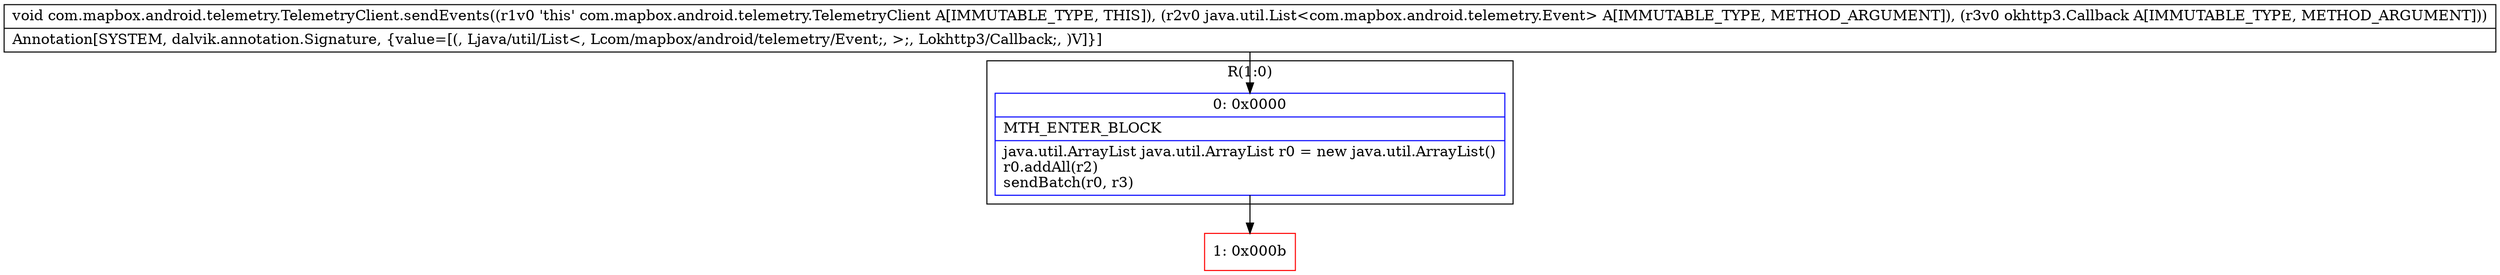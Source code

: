 digraph "CFG forcom.mapbox.android.telemetry.TelemetryClient.sendEvents(Ljava\/util\/List;Lokhttp3\/Callback;)V" {
subgraph cluster_Region_1490402209 {
label = "R(1:0)";
node [shape=record,color=blue];
Node_0 [shape=record,label="{0\:\ 0x0000|MTH_ENTER_BLOCK\l|java.util.ArrayList java.util.ArrayList r0 = new java.util.ArrayList()\lr0.addAll(r2)\lsendBatch(r0, r3)\l}"];
}
Node_1 [shape=record,color=red,label="{1\:\ 0x000b}"];
MethodNode[shape=record,label="{void com.mapbox.android.telemetry.TelemetryClient.sendEvents((r1v0 'this' com.mapbox.android.telemetry.TelemetryClient A[IMMUTABLE_TYPE, THIS]), (r2v0 java.util.List\<com.mapbox.android.telemetry.Event\> A[IMMUTABLE_TYPE, METHOD_ARGUMENT]), (r3v0 okhttp3.Callback A[IMMUTABLE_TYPE, METHOD_ARGUMENT]))  | Annotation[SYSTEM, dalvik.annotation.Signature, \{value=[(, Ljava\/util\/List\<, Lcom\/mapbox\/android\/telemetry\/Event;, \>;, Lokhttp3\/Callback;, )V]\}]\l}"];
MethodNode -> Node_0;
Node_0 -> Node_1;
}


